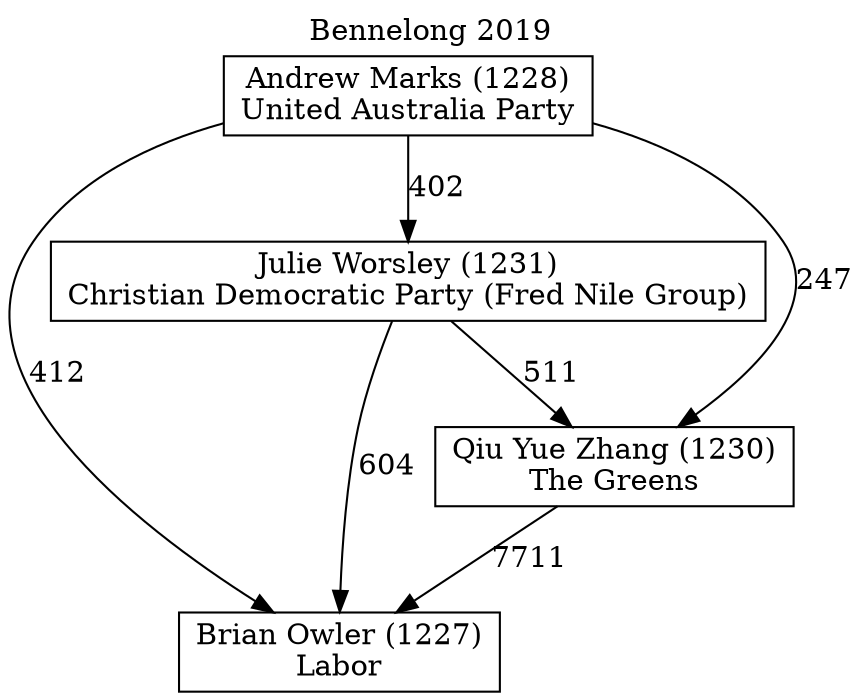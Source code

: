 // House preference flow
digraph "Brian Owler (1227)_Bennelong_2019" {
	graph [label="Bennelong 2019" labelloc=t mclimit=10]
	node [shape=box]
	"Andrew Marks (1228)" [label="Andrew Marks (1228)
United Australia Party"]
	"Brian Owler (1227)" [label="Brian Owler (1227)
Labor"]
	"Julie Worsley (1231)" [label="Julie Worsley (1231)
Christian Democratic Party (Fred Nile Group)"]
	"Qiu Yue Zhang (1230)" [label="Qiu Yue Zhang (1230)
The Greens"]
	"Andrew Marks (1228)" -> "Brian Owler (1227)" [label=412]
	"Andrew Marks (1228)" -> "Julie Worsley (1231)" [label=402]
	"Andrew Marks (1228)" -> "Qiu Yue Zhang (1230)" [label=247]
	"Julie Worsley (1231)" -> "Brian Owler (1227)" [label=604]
	"Julie Worsley (1231)" -> "Qiu Yue Zhang (1230)" [label=511]
	"Qiu Yue Zhang (1230)" -> "Brian Owler (1227)" [label=7711]
}

